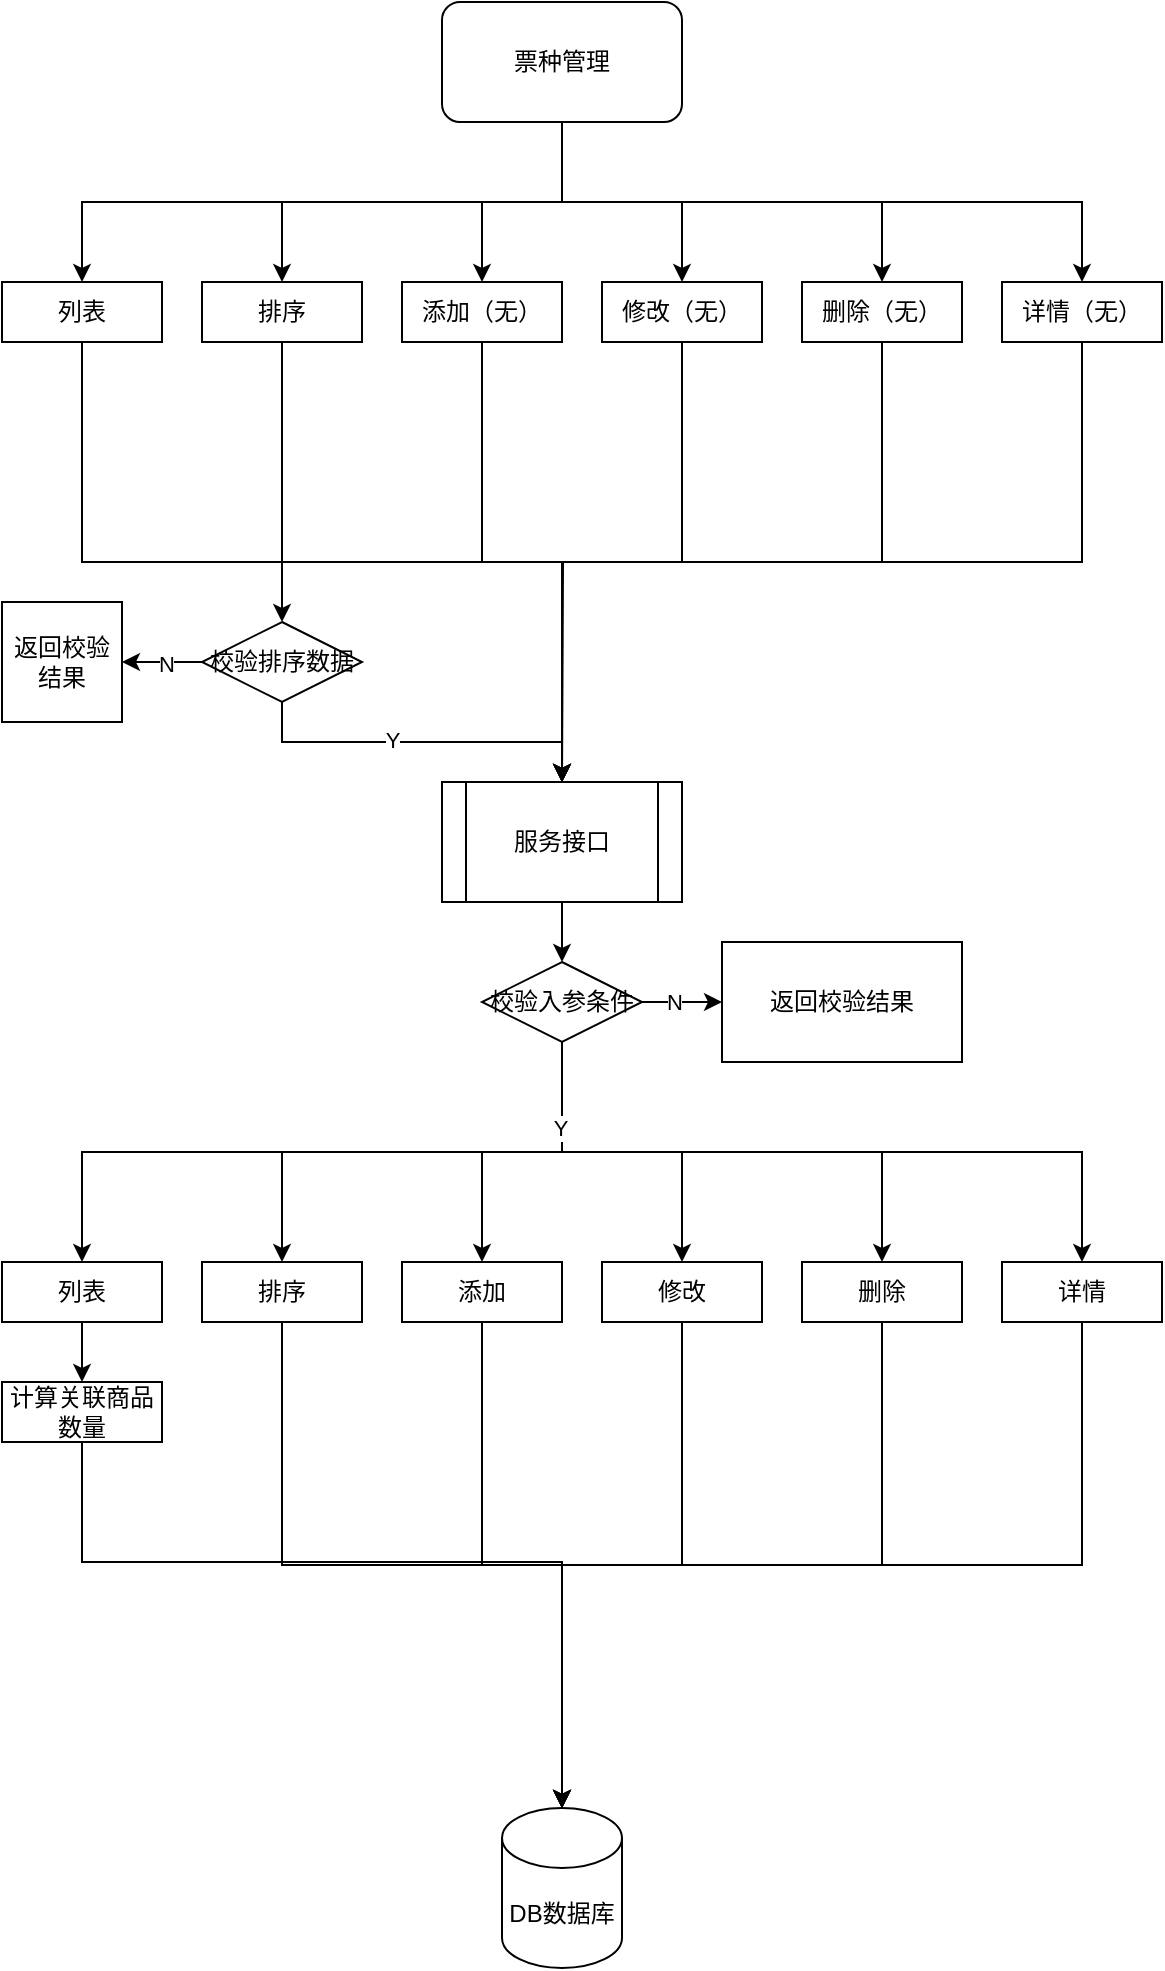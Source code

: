 <mxfile version="20.0.4" type="github" pages="2">
  <diagram id="JeX9rl3rUgD13nwQGrPr" name="票种管理">
    <mxGraphModel dx="1422" dy="754" grid="1" gridSize="10" guides="1" tooltips="1" connect="1" arrows="1" fold="1" page="1" pageScale="1" pageWidth="827" pageHeight="1169" math="0" shadow="0">
      <root>
        <object label="" id="0">
          <mxCell />
        </object>
        <mxCell id="1" parent="0" />
        <mxCell id="nKsr4vJ9wWT-BAdVvBZN-21" style="edgeStyle=orthogonalEdgeStyle;rounded=0;orthogonalLoop=1;jettySize=auto;html=1;exitX=0.5;exitY=1;exitDx=0;exitDy=0;" edge="1" parent="1" source="nKsr4vJ9wWT-BAdVvBZN-1" target="nKsr4vJ9wWT-BAdVvBZN-10">
          <mxGeometry relative="1" as="geometry" />
        </mxCell>
        <mxCell id="nKsr4vJ9wWT-BAdVvBZN-26" style="edgeStyle=orthogonalEdgeStyle;rounded=0;orthogonalLoop=1;jettySize=auto;html=1;exitX=0.5;exitY=1;exitDx=0;exitDy=0;entryX=0.5;entryY=0;entryDx=0;entryDy=0;" edge="1" parent="1" source="nKsr4vJ9wWT-BAdVvBZN-1" target="nKsr4vJ9wWT-BAdVvBZN-11">
          <mxGeometry relative="1" as="geometry" />
        </mxCell>
        <mxCell id="nKsr4vJ9wWT-BAdVvBZN-27" style="edgeStyle=orthogonalEdgeStyle;rounded=0;orthogonalLoop=1;jettySize=auto;html=1;exitX=0.5;exitY=1;exitDx=0;exitDy=0;entryX=0.5;entryY=0;entryDx=0;entryDy=0;" edge="1" parent="1" source="nKsr4vJ9wWT-BAdVvBZN-1" target="nKsr4vJ9wWT-BAdVvBZN-12">
          <mxGeometry relative="1" as="geometry" />
        </mxCell>
        <mxCell id="nKsr4vJ9wWT-BAdVvBZN-28" style="edgeStyle=orthogonalEdgeStyle;rounded=0;orthogonalLoop=1;jettySize=auto;html=1;exitX=0.5;exitY=1;exitDx=0;exitDy=0;entryX=0.5;entryY=0;entryDx=0;entryDy=0;" edge="1" parent="1" source="nKsr4vJ9wWT-BAdVvBZN-1" target="nKsr4vJ9wWT-BAdVvBZN-13">
          <mxGeometry relative="1" as="geometry" />
        </mxCell>
        <mxCell id="nKsr4vJ9wWT-BAdVvBZN-29" style="edgeStyle=orthogonalEdgeStyle;rounded=0;orthogonalLoop=1;jettySize=auto;html=1;exitX=0.5;exitY=1;exitDx=0;exitDy=0;" edge="1" parent="1" source="nKsr4vJ9wWT-BAdVvBZN-1" target="nKsr4vJ9wWT-BAdVvBZN-14">
          <mxGeometry relative="1" as="geometry" />
        </mxCell>
        <mxCell id="nKsr4vJ9wWT-BAdVvBZN-30" style="edgeStyle=orthogonalEdgeStyle;rounded=0;orthogonalLoop=1;jettySize=auto;html=1;exitX=0.5;exitY=1;exitDx=0;exitDy=0;entryX=0.5;entryY=0;entryDx=0;entryDy=0;" edge="1" parent="1" source="nKsr4vJ9wWT-BAdVvBZN-1" target="nKsr4vJ9wWT-BAdVvBZN-9">
          <mxGeometry relative="1" as="geometry" />
        </mxCell>
        <mxCell id="nKsr4vJ9wWT-BAdVvBZN-1" value="&lt;font style=&quot;vertical-align: inherit;&quot;&gt;&lt;font style=&quot;vertical-align: inherit;&quot;&gt;票种管理&lt;/font&gt;&lt;/font&gt;" style="rounded=1;whiteSpace=wrap;html=1;" vertex="1" parent="1">
          <mxGeometry x="240" y="20" width="120" height="60" as="geometry" />
        </mxCell>
        <mxCell id="nKsr4vJ9wWT-BAdVvBZN-31" style="edgeStyle=orthogonalEdgeStyle;rounded=0;orthogonalLoop=1;jettySize=auto;html=1;exitX=0.5;exitY=1;exitDx=0;exitDy=0;entryX=0.5;entryY=0;entryDx=0;entryDy=0;" edge="1" parent="1" source="nKsr4vJ9wWT-BAdVvBZN-9" target="nKsr4vJ9wWT-BAdVvBZN-17">
          <mxGeometry relative="1" as="geometry" />
        </mxCell>
        <mxCell id="nKsr4vJ9wWT-BAdVvBZN-9" value="&lt;font style=&quot;vertical-align: inherit;&quot;&gt;&lt;font style=&quot;vertical-align: inherit;&quot;&gt;列表&lt;/font&gt;&lt;/font&gt;" style="rounded=0;whiteSpace=wrap;html=1;" vertex="1" parent="1">
          <mxGeometry x="20" y="160" width="80" height="30" as="geometry" />
        </mxCell>
        <mxCell id="nKsr4vJ9wWT-BAdVvBZN-38" value="" style="edgeStyle=orthogonalEdgeStyle;rounded=0;orthogonalLoop=1;jettySize=auto;html=1;" edge="1" parent="1" source="nKsr4vJ9wWT-BAdVvBZN-10" target="nKsr4vJ9wWT-BAdVvBZN-37">
          <mxGeometry relative="1" as="geometry" />
        </mxCell>
        <mxCell id="nKsr4vJ9wWT-BAdVvBZN-10" value="&lt;font style=&quot;vertical-align: inherit;&quot;&gt;&lt;font style=&quot;vertical-align: inherit;&quot;&gt;排序&lt;/font&gt;&lt;/font&gt;" style="rounded=0;whiteSpace=wrap;html=1;" vertex="1" parent="1">
          <mxGeometry x="120" y="160" width="80" height="30" as="geometry" />
        </mxCell>
        <mxCell id="nKsr4vJ9wWT-BAdVvBZN-33" style="edgeStyle=orthogonalEdgeStyle;rounded=0;orthogonalLoop=1;jettySize=auto;html=1;exitX=0.5;exitY=1;exitDx=0;exitDy=0;entryX=0.5;entryY=0;entryDx=0;entryDy=0;" edge="1" parent="1" source="nKsr4vJ9wWT-BAdVvBZN-11" target="nKsr4vJ9wWT-BAdVvBZN-17">
          <mxGeometry relative="1" as="geometry" />
        </mxCell>
        <mxCell id="nKsr4vJ9wWT-BAdVvBZN-11" value="&lt;font style=&quot;vertical-align: inherit;&quot;&gt;&lt;font style=&quot;vertical-align: inherit;&quot;&gt;添加（无）&lt;/font&gt;&lt;/font&gt;" style="rounded=0;whiteSpace=wrap;html=1;" vertex="1" parent="1">
          <mxGeometry x="220" y="160" width="80" height="30" as="geometry" />
        </mxCell>
        <mxCell id="nKsr4vJ9wWT-BAdVvBZN-34" style="edgeStyle=orthogonalEdgeStyle;rounded=0;orthogonalLoop=1;jettySize=auto;html=1;exitX=0.5;exitY=1;exitDx=0;exitDy=0;entryX=0.5;entryY=0;entryDx=0;entryDy=0;" edge="1" parent="1" source="nKsr4vJ9wWT-BAdVvBZN-12" target="nKsr4vJ9wWT-BAdVvBZN-17">
          <mxGeometry relative="1" as="geometry" />
        </mxCell>
        <mxCell id="nKsr4vJ9wWT-BAdVvBZN-12" value="&lt;font style=&quot;vertical-align: inherit;&quot;&gt;&lt;font style=&quot;vertical-align: inherit;&quot;&gt;修改（无）&lt;/font&gt;&lt;/font&gt;" style="rounded=0;whiteSpace=wrap;html=1;" vertex="1" parent="1">
          <mxGeometry x="320" y="160" width="80" height="30" as="geometry" />
        </mxCell>
        <mxCell id="nKsr4vJ9wWT-BAdVvBZN-42" style="edgeStyle=orthogonalEdgeStyle;rounded=0;orthogonalLoop=1;jettySize=auto;html=1;exitX=0.5;exitY=1;exitDx=0;exitDy=0;entryX=0.5;entryY=0;entryDx=0;entryDy=0;" edge="1" parent="1" source="nKsr4vJ9wWT-BAdVvBZN-13" target="nKsr4vJ9wWT-BAdVvBZN-17">
          <mxGeometry relative="1" as="geometry" />
        </mxCell>
        <mxCell id="nKsr4vJ9wWT-BAdVvBZN-13" value="&lt;font style=&quot;vertical-align: inherit;&quot;&gt;&lt;font style=&quot;vertical-align: inherit;&quot;&gt;删除（无）&lt;/font&gt;&lt;/font&gt;" style="rounded=0;whiteSpace=wrap;html=1;" vertex="1" parent="1">
          <mxGeometry x="420" y="160" width="80" height="30" as="geometry" />
        </mxCell>
        <mxCell id="nKsr4vJ9wWT-BAdVvBZN-43" style="edgeStyle=orthogonalEdgeStyle;rounded=0;orthogonalLoop=1;jettySize=auto;html=1;exitX=0.5;exitY=1;exitDx=0;exitDy=0;" edge="1" parent="1" source="nKsr4vJ9wWT-BAdVvBZN-14">
          <mxGeometry relative="1" as="geometry">
            <mxPoint x="300" y="410" as="targetPoint" />
          </mxGeometry>
        </mxCell>
        <mxCell id="nKsr4vJ9wWT-BAdVvBZN-14" value="&lt;font style=&quot;vertical-align: inherit;&quot;&gt;&lt;font style=&quot;vertical-align: inherit;&quot;&gt;详情（无）&lt;/font&gt;&lt;/font&gt;" style="rounded=0;whiteSpace=wrap;html=1;" vertex="1" parent="1">
          <mxGeometry x="520" y="160" width="80" height="30" as="geometry" />
        </mxCell>
        <mxCell id="nKsr4vJ9wWT-BAdVvBZN-53" value="" style="edgeStyle=orthogonalEdgeStyle;rounded=0;orthogonalLoop=1;jettySize=auto;html=1;" edge="1" parent="1" source="nKsr4vJ9wWT-BAdVvBZN-17" target="nKsr4vJ9wWT-BAdVvBZN-52">
          <mxGeometry relative="1" as="geometry" />
        </mxCell>
        <mxCell id="nKsr4vJ9wWT-BAdVvBZN-17" value="&lt;font style=&quot;vertical-align: inherit;&quot;&gt;&lt;font style=&quot;vertical-align: inherit;&quot;&gt;服务接口&lt;/font&gt;&lt;/font&gt;" style="shape=process;whiteSpace=wrap;html=1;backgroundOutline=1;" vertex="1" parent="1">
          <mxGeometry x="240" y="410" width="120" height="60" as="geometry" />
        </mxCell>
        <mxCell id="nKsr4vJ9wWT-BAdVvBZN-39" style="edgeStyle=orthogonalEdgeStyle;rounded=0;orthogonalLoop=1;jettySize=auto;html=1;exitX=0.5;exitY=1;exitDx=0;exitDy=0;entryX=0.5;entryY=0;entryDx=0;entryDy=0;" edge="1" parent="1" source="nKsr4vJ9wWT-BAdVvBZN-37" target="nKsr4vJ9wWT-BAdVvBZN-17">
          <mxGeometry relative="1" as="geometry" />
        </mxCell>
        <mxCell id="nKsr4vJ9wWT-BAdVvBZN-40" value="&lt;font style=&quot;vertical-align: inherit;&quot;&gt;&lt;font style=&quot;vertical-align: inherit;&quot;&gt;Y&lt;/font&gt;&lt;/font&gt;" style="edgeLabel;html=1;align=center;verticalAlign=middle;resizable=0;points=[];" vertex="1" connectable="0" parent="nKsr4vJ9wWT-BAdVvBZN-39">
          <mxGeometry x="-0.175" y="1" relative="1" as="geometry">
            <mxPoint as="offset" />
          </mxGeometry>
        </mxCell>
        <mxCell id="nKsr4vJ9wWT-BAdVvBZN-64" value="" style="edgeStyle=orthogonalEdgeStyle;rounded=0;orthogonalLoop=1;jettySize=auto;html=1;" edge="1" parent="1" source="nKsr4vJ9wWT-BAdVvBZN-37" target="nKsr4vJ9wWT-BAdVvBZN-63">
          <mxGeometry relative="1" as="geometry" />
        </mxCell>
        <mxCell id="nKsr4vJ9wWT-BAdVvBZN-71" value="N" style="edgeLabel;html=1;align=center;verticalAlign=middle;resizable=0;points=[];" vertex="1" connectable="0" parent="nKsr4vJ9wWT-BAdVvBZN-64">
          <mxGeometry x="-0.083" y="1" relative="1" as="geometry">
            <mxPoint as="offset" />
          </mxGeometry>
        </mxCell>
        <mxCell id="nKsr4vJ9wWT-BAdVvBZN-37" value="&lt;font style=&quot;vertical-align: inherit;&quot;&gt;&lt;font style=&quot;vertical-align: inherit;&quot;&gt;校验排序数据&lt;/font&gt;&lt;/font&gt;" style="rhombus;whiteSpace=wrap;html=1;rounded=0;" vertex="1" parent="1">
          <mxGeometry x="120" y="330" width="80" height="40" as="geometry" />
        </mxCell>
        <mxCell id="uBiYwDBrasWGu2CiVqUC-5" style="edgeStyle=orthogonalEdgeStyle;rounded=0;orthogonalLoop=1;jettySize=auto;html=1;exitX=0.5;exitY=1;exitDx=0;exitDy=0;entryX=0.5;entryY=0;entryDx=0;entryDy=0;" edge="1" parent="1" source="nKsr4vJ9wWT-BAdVvBZN-44" target="uBiYwDBrasWGu2CiVqUC-4">
          <mxGeometry relative="1" as="geometry" />
        </mxCell>
        <mxCell id="nKsr4vJ9wWT-BAdVvBZN-44" value="&lt;font style=&quot;vertical-align: inherit;&quot;&gt;&lt;font style=&quot;vertical-align: inherit;&quot;&gt;列表&lt;/font&gt;&lt;/font&gt;" style="rounded=0;whiteSpace=wrap;html=1;" vertex="1" parent="1">
          <mxGeometry x="20" y="650" width="80" height="30" as="geometry" />
        </mxCell>
        <mxCell id="uBiYwDBrasWGu2CiVqUC-1" style="edgeStyle=orthogonalEdgeStyle;rounded=0;orthogonalLoop=1;jettySize=auto;html=1;exitX=0.5;exitY=1;exitDx=0;exitDy=0;" edge="1" parent="1" source="nKsr4vJ9wWT-BAdVvBZN-45" target="nKsr4vJ9wWT-BAdVvBZN-76">
          <mxGeometry relative="1" as="geometry" />
        </mxCell>
        <mxCell id="nKsr4vJ9wWT-BAdVvBZN-45" value="&lt;font style=&quot;vertical-align: inherit;&quot;&gt;&lt;font style=&quot;vertical-align: inherit;&quot;&gt;&lt;font style=&quot;vertical-align: inherit;&quot;&gt;&lt;font style=&quot;vertical-align: inherit;&quot;&gt;排序&lt;/font&gt;&lt;/font&gt;&lt;/font&gt;&lt;/font&gt;" style="rounded=0;whiteSpace=wrap;html=1;" vertex="1" parent="1">
          <mxGeometry x="120" y="650" width="80" height="30" as="geometry" />
        </mxCell>
        <mxCell id="uBiYwDBrasWGu2CiVqUC-2" style="edgeStyle=orthogonalEdgeStyle;rounded=0;orthogonalLoop=1;jettySize=auto;html=1;exitX=0.5;exitY=1;exitDx=0;exitDy=0;" edge="1" parent="1" source="nKsr4vJ9wWT-BAdVvBZN-46" target="nKsr4vJ9wWT-BAdVvBZN-76">
          <mxGeometry relative="1" as="geometry" />
        </mxCell>
        <mxCell id="nKsr4vJ9wWT-BAdVvBZN-46" value="&lt;font style=&quot;vertical-align: inherit;&quot;&gt;&lt;font style=&quot;vertical-align: inherit;&quot;&gt;&lt;font style=&quot;vertical-align: inherit;&quot;&gt;&lt;font style=&quot;vertical-align: inherit;&quot;&gt;添加&lt;/font&gt;&lt;/font&gt;&lt;/font&gt;&lt;/font&gt;" style="rounded=0;whiteSpace=wrap;html=1;" vertex="1" parent="1">
          <mxGeometry x="220" y="650" width="80" height="30" as="geometry" />
        </mxCell>
        <mxCell id="uBiYwDBrasWGu2CiVqUC-3" style="edgeStyle=orthogonalEdgeStyle;rounded=0;orthogonalLoop=1;jettySize=auto;html=1;exitX=0.5;exitY=1;exitDx=0;exitDy=0;" edge="1" parent="1" source="nKsr4vJ9wWT-BAdVvBZN-47" target="nKsr4vJ9wWT-BAdVvBZN-76">
          <mxGeometry relative="1" as="geometry" />
        </mxCell>
        <mxCell id="nKsr4vJ9wWT-BAdVvBZN-47" value="&lt;font style=&quot;vertical-align: inherit;&quot;&gt;&lt;font style=&quot;vertical-align: inherit;&quot;&gt;&lt;font style=&quot;vertical-align: inherit;&quot;&gt;&lt;font style=&quot;vertical-align: inherit;&quot;&gt;修改&lt;/font&gt;&lt;/font&gt;&lt;/font&gt;&lt;/font&gt;" style="rounded=0;whiteSpace=wrap;html=1;" vertex="1" parent="1">
          <mxGeometry x="320" y="650" width="80" height="30" as="geometry" />
        </mxCell>
        <mxCell id="nKsr4vJ9wWT-BAdVvBZN-81" style="edgeStyle=orthogonalEdgeStyle;rounded=0;orthogonalLoop=1;jettySize=auto;html=1;exitX=0.5;exitY=1;exitDx=0;exitDy=0;" edge="1" parent="1" source="nKsr4vJ9wWT-BAdVvBZN-48" target="nKsr4vJ9wWT-BAdVvBZN-76">
          <mxGeometry relative="1" as="geometry" />
        </mxCell>
        <mxCell id="nKsr4vJ9wWT-BAdVvBZN-48" value="&lt;font style=&quot;vertical-align: inherit;&quot;&gt;&lt;font style=&quot;vertical-align: inherit;&quot;&gt;&lt;font style=&quot;vertical-align: inherit;&quot;&gt;&lt;font style=&quot;vertical-align: inherit;&quot;&gt;删除&lt;/font&gt;&lt;/font&gt;&lt;/font&gt;&lt;/font&gt;" style="rounded=0;whiteSpace=wrap;html=1;" vertex="1" parent="1">
          <mxGeometry x="420" y="650" width="80" height="30" as="geometry" />
        </mxCell>
        <mxCell id="nKsr4vJ9wWT-BAdVvBZN-82" style="edgeStyle=orthogonalEdgeStyle;rounded=0;orthogonalLoop=1;jettySize=auto;html=1;exitX=0.5;exitY=1;exitDx=0;exitDy=0;entryX=0.5;entryY=0;entryDx=0;entryDy=0;entryPerimeter=0;" edge="1" parent="1" source="nKsr4vJ9wWT-BAdVvBZN-49" target="nKsr4vJ9wWT-BAdVvBZN-76">
          <mxGeometry relative="1" as="geometry" />
        </mxCell>
        <mxCell id="nKsr4vJ9wWT-BAdVvBZN-49" value="&lt;font style=&quot;vertical-align: inherit;&quot;&gt;&lt;font style=&quot;vertical-align: inherit;&quot;&gt;&lt;font style=&quot;vertical-align: inherit;&quot;&gt;&lt;font style=&quot;vertical-align: inherit;&quot;&gt;详情&lt;/font&gt;&lt;/font&gt;&lt;/font&gt;&lt;/font&gt;" style="rounded=0;whiteSpace=wrap;html=1;" vertex="1" parent="1">
          <mxGeometry x="520" y="650" width="80" height="30" as="geometry" />
        </mxCell>
        <mxCell id="nKsr4vJ9wWT-BAdVvBZN-54" style="edgeStyle=orthogonalEdgeStyle;rounded=0;orthogonalLoop=1;jettySize=auto;html=1;exitX=0.5;exitY=1;exitDx=0;exitDy=0;" edge="1" parent="1" source="nKsr4vJ9wWT-BAdVvBZN-52" target="nKsr4vJ9wWT-BAdVvBZN-44">
          <mxGeometry relative="1" as="geometry" />
        </mxCell>
        <mxCell id="nKsr4vJ9wWT-BAdVvBZN-55" style="edgeStyle=orthogonalEdgeStyle;rounded=0;orthogonalLoop=1;jettySize=auto;html=1;exitX=0.5;exitY=1;exitDx=0;exitDy=0;entryX=0.5;entryY=0;entryDx=0;entryDy=0;" edge="1" parent="1" source="nKsr4vJ9wWT-BAdVvBZN-52" target="nKsr4vJ9wWT-BAdVvBZN-45">
          <mxGeometry relative="1" as="geometry" />
        </mxCell>
        <mxCell id="nKsr4vJ9wWT-BAdVvBZN-56" style="edgeStyle=orthogonalEdgeStyle;rounded=0;orthogonalLoop=1;jettySize=auto;html=1;exitX=0.5;exitY=1;exitDx=0;exitDy=0;" edge="1" parent="1" source="nKsr4vJ9wWT-BAdVvBZN-52" target="nKsr4vJ9wWT-BAdVvBZN-46">
          <mxGeometry relative="1" as="geometry" />
        </mxCell>
        <mxCell id="nKsr4vJ9wWT-BAdVvBZN-57" style="edgeStyle=orthogonalEdgeStyle;rounded=0;orthogonalLoop=1;jettySize=auto;html=1;exitX=0.5;exitY=1;exitDx=0;exitDy=0;" edge="1" parent="1" source="nKsr4vJ9wWT-BAdVvBZN-52" target="nKsr4vJ9wWT-BAdVvBZN-47">
          <mxGeometry relative="1" as="geometry" />
        </mxCell>
        <mxCell id="nKsr4vJ9wWT-BAdVvBZN-58" style="edgeStyle=orthogonalEdgeStyle;rounded=0;orthogonalLoop=1;jettySize=auto;html=1;exitX=0.5;exitY=1;exitDx=0;exitDy=0;" edge="1" parent="1" source="nKsr4vJ9wWT-BAdVvBZN-52" target="nKsr4vJ9wWT-BAdVvBZN-48">
          <mxGeometry relative="1" as="geometry" />
        </mxCell>
        <mxCell id="nKsr4vJ9wWT-BAdVvBZN-59" style="edgeStyle=orthogonalEdgeStyle;rounded=0;orthogonalLoop=1;jettySize=auto;html=1;exitX=0.5;exitY=1;exitDx=0;exitDy=0;" edge="1" parent="1" source="nKsr4vJ9wWT-BAdVvBZN-52" target="nKsr4vJ9wWT-BAdVvBZN-49">
          <mxGeometry relative="1" as="geometry" />
        </mxCell>
        <mxCell id="nKsr4vJ9wWT-BAdVvBZN-60" value="&lt;font style=&quot;vertical-align: inherit;&quot;&gt;&lt;font style=&quot;vertical-align: inherit;&quot;&gt;Y&lt;br&gt;&lt;/font&gt;&lt;/font&gt;" style="edgeLabel;html=1;align=center;verticalAlign=middle;resizable=0;points=[];" vertex="1" connectable="0" parent="nKsr4vJ9wWT-BAdVvBZN-59">
          <mxGeometry x="-0.768" y="-1" relative="1" as="geometry">
            <mxPoint as="offset" />
          </mxGeometry>
        </mxCell>
        <mxCell id="nKsr4vJ9wWT-BAdVvBZN-69" style="edgeStyle=orthogonalEdgeStyle;rounded=0;orthogonalLoop=1;jettySize=auto;html=1;exitX=1;exitY=0.5;exitDx=0;exitDy=0;" edge="1" parent="1" source="nKsr4vJ9wWT-BAdVvBZN-52" target="nKsr4vJ9wWT-BAdVvBZN-67">
          <mxGeometry relative="1" as="geometry">
            <Array as="points">
              <mxPoint x="370" y="520" />
              <mxPoint x="370" y="520" />
            </Array>
          </mxGeometry>
        </mxCell>
        <mxCell id="nKsr4vJ9wWT-BAdVvBZN-70" value="N" style="edgeLabel;html=1;align=center;verticalAlign=middle;resizable=0;points=[];" vertex="1" connectable="0" parent="nKsr4vJ9wWT-BAdVvBZN-69">
          <mxGeometry x="-0.192" relative="1" as="geometry">
            <mxPoint as="offset" />
          </mxGeometry>
        </mxCell>
        <mxCell id="nKsr4vJ9wWT-BAdVvBZN-52" value="&lt;font style=&quot;vertical-align: inherit;&quot;&gt;&lt;font style=&quot;vertical-align: inherit;&quot;&gt;校验入参条件&lt;/font&gt;&lt;/font&gt;" style="rhombus;whiteSpace=wrap;html=1;" vertex="1" parent="1">
          <mxGeometry x="260" y="500" width="80" height="40" as="geometry" />
        </mxCell>
        <mxCell id="nKsr4vJ9wWT-BAdVvBZN-63" value="&lt;font style=&quot;vertical-align: inherit;&quot;&gt;&lt;font style=&quot;vertical-align: inherit;&quot;&gt;返回校验结果&lt;/font&gt;&lt;/font&gt;" style="rounded=0;whiteSpace=wrap;html=1;" vertex="1" parent="1">
          <mxGeometry x="20" y="320" width="60" height="60" as="geometry" />
        </mxCell>
        <mxCell id="nKsr4vJ9wWT-BAdVvBZN-67" value="&lt;font style=&quot;vertical-align: inherit;&quot;&gt;&lt;font style=&quot;vertical-align: inherit;&quot;&gt;返回校验结果&lt;/font&gt;&lt;/font&gt;" style="whiteSpace=wrap;html=1;" vertex="1" parent="1">
          <mxGeometry x="380" y="490" width="120" height="60" as="geometry" />
        </mxCell>
        <mxCell id="nKsr4vJ9wWT-BAdVvBZN-76" value="DB数据库" style="shape=cylinder3;whiteSpace=wrap;html=1;boundedLbl=1;backgroundOutline=1;size=15;" vertex="1" parent="1">
          <mxGeometry x="270" y="923" width="60" height="80" as="geometry" />
        </mxCell>
        <mxCell id="uBiYwDBrasWGu2CiVqUC-6" style="edgeStyle=orthogonalEdgeStyle;rounded=0;orthogonalLoop=1;jettySize=auto;html=1;exitX=0.5;exitY=1;exitDx=0;exitDy=0;" edge="1" parent="1" source="uBiYwDBrasWGu2CiVqUC-4" target="nKsr4vJ9wWT-BAdVvBZN-76">
          <mxGeometry relative="1" as="geometry">
            <Array as="points">
              <mxPoint x="60" y="800" />
              <mxPoint x="300" y="800" />
            </Array>
          </mxGeometry>
        </mxCell>
        <mxCell id="uBiYwDBrasWGu2CiVqUC-4" value="&lt;font style=&quot;vertical-align: inherit;&quot;&gt;&lt;font style=&quot;vertical-align: inherit;&quot;&gt;计算关联商品数量&lt;/font&gt;&lt;/font&gt;" style="rounded=0;whiteSpace=wrap;html=1;" vertex="1" parent="1">
          <mxGeometry x="20" y="710" width="80" height="30" as="geometry" />
        </mxCell>
      </root>
    </mxGraphModel>
  </diagram>
  <diagram id="vEES1dQlpmMwq2WRr-lc" name="POI管理">
    <mxGraphModel dx="1673" dy="887" grid="1" gridSize="10" guides="1" tooltips="1" connect="1" arrows="1" fold="1" page="1" pageScale="1" pageWidth="827" pageHeight="1169" math="0" shadow="0">
      <root>
        <mxCell id="0" />
        <mxCell id="1" parent="0" />
        <mxCell id="sIgTFmCxImB9DaH76uzb-3" style="edgeStyle=orthogonalEdgeStyle;rounded=0;orthogonalLoop=1;jettySize=auto;html=1;exitX=0.5;exitY=1;exitDx=0;exitDy=0;" edge="1" parent="1" source="sIgTFmCxImB9DaH76uzb-1" target="sIgTFmCxImB9DaH76uzb-2">
          <mxGeometry relative="1" as="geometry" />
        </mxCell>
        <mxCell id="sIgTFmCxImB9DaH76uzb-1" value="POI管理" style="rounded=1;whiteSpace=wrap;html=1;" vertex="1" parent="1">
          <mxGeometry x="10" y="30" width="120" height="60" as="geometry" />
        </mxCell>
        <mxCell id="sIgTFmCxImB9DaH76uzb-5" value="" style="edgeStyle=orthogonalEdgeStyle;rounded=0;orthogonalLoop=1;jettySize=auto;html=1;" edge="1" parent="1" source="sIgTFmCxImB9DaH76uzb-2" target="sIgTFmCxImB9DaH76uzb-4">
          <mxGeometry relative="1" as="geometry" />
        </mxCell>
        <mxCell id="sIgTFmCxImB9DaH76uzb-2" value="列表" style="rounded=0;whiteSpace=wrap;html=1;" vertex="1" parent="1">
          <mxGeometry x="32" y="130" width="76" height="30" as="geometry" />
        </mxCell>
        <mxCell id="sIgTFmCxImB9DaH76uzb-4" value="POI数据服务接口" style="shape=process;whiteSpace=wrap;html=1;backgroundOutline=1;rounded=0;" vertex="1" parent="1">
          <mxGeometry x="10" y="225" width="120" height="60" as="geometry" />
        </mxCell>
        <mxCell id="b4T6lsJXHv8EBlXpnyoT-3" style="edgeStyle=orthogonalEdgeStyle;rounded=0;orthogonalLoop=1;jettySize=auto;html=1;exitX=0.5;exitY=1;exitDx=0;exitDy=0;entryX=0.5;entryY=0;entryDx=0;entryDy=0;" edge="1" parent="1" source="b4T6lsJXHv8EBlXpnyoT-1" target="b4T6lsJXHv8EBlXpnyoT-2">
          <mxGeometry relative="1" as="geometry" />
        </mxCell>
        <mxCell id="b4T6lsJXHv8EBlXpnyoT-1" value="POI查询详情" style="rounded=1;whiteSpace=wrap;html=1;" vertex="1" parent="1">
          <mxGeometry x="354" y="30" width="120" height="60" as="geometry" />
        </mxCell>
        <mxCell id="MEzdlaklcQ6WcJI_yrkf-2" value="" style="edgeStyle=orthogonalEdgeStyle;rounded=0;orthogonalLoop=1;jettySize=auto;html=1;" edge="1" parent="1" source="b4T6lsJXHv8EBlXpnyoT-2" target="MEzdlaklcQ6WcJI_yrkf-1">
          <mxGeometry relative="1" as="geometry" />
        </mxCell>
        <mxCell id="b4T6lsJXHv8EBlXpnyoT-2" value="当前POI下所有SPU列表" style="rounded=0;whiteSpace=wrap;html=1;" vertex="1" parent="1">
          <mxGeometry x="376" y="130" width="76" height="30" as="geometry" />
        </mxCell>
        <mxCell id="MEzdlaklcQ6WcJI_yrkf-15" style="edgeStyle=orthogonalEdgeStyle;rounded=0;orthogonalLoop=1;jettySize=auto;html=1;exitX=0.5;exitY=1;exitDx=0;exitDy=0;entryX=0.5;entryY=0;entryDx=0;entryDy=0;" edge="1" parent="1" source="b4T6lsJXHv8EBlXpnyoT-4" target="MEzdlaklcQ6WcJI_yrkf-9">
          <mxGeometry relative="1" as="geometry" />
        </mxCell>
        <mxCell id="MEzdlaklcQ6WcJI_yrkf-16" style="edgeStyle=orthogonalEdgeStyle;rounded=0;orthogonalLoop=1;jettySize=auto;html=1;exitX=0.5;exitY=1;exitDx=0;exitDy=0;entryX=0.5;entryY=0;entryDx=0;entryDy=0;" edge="1" parent="1" source="b4T6lsJXHv8EBlXpnyoT-4" target="MEzdlaklcQ6WcJI_yrkf-10">
          <mxGeometry relative="1" as="geometry" />
        </mxCell>
        <mxCell id="MEzdlaklcQ6WcJI_yrkf-17" style="edgeStyle=orthogonalEdgeStyle;rounded=0;orthogonalLoop=1;jettySize=auto;html=1;exitX=0.5;exitY=1;exitDx=0;exitDy=0;" edge="1" parent="1" source="b4T6lsJXHv8EBlXpnyoT-4" target="MEzdlaklcQ6WcJI_yrkf-11">
          <mxGeometry relative="1" as="geometry" />
        </mxCell>
        <mxCell id="MEzdlaklcQ6WcJI_yrkf-18" style="edgeStyle=orthogonalEdgeStyle;rounded=0;orthogonalLoop=1;jettySize=auto;html=1;exitX=0.5;exitY=1;exitDx=0;exitDy=0;" edge="1" parent="1" source="b4T6lsJXHv8EBlXpnyoT-4" target="MEzdlaklcQ6WcJI_yrkf-12">
          <mxGeometry relative="1" as="geometry" />
        </mxCell>
        <mxCell id="MEzdlaklcQ6WcJI_yrkf-19" style="edgeStyle=orthogonalEdgeStyle;rounded=0;orthogonalLoop=1;jettySize=auto;html=1;exitX=0.5;exitY=1;exitDx=0;exitDy=0;entryX=0.5;entryY=0;entryDx=0;entryDy=0;" edge="1" parent="1" source="b4T6lsJXHv8EBlXpnyoT-4" target="MEzdlaklcQ6WcJI_yrkf-13">
          <mxGeometry relative="1" as="geometry" />
        </mxCell>
        <mxCell id="b4T6lsJXHv8EBlXpnyoT-4" value="服务接口" style="shape=process;whiteSpace=wrap;html=1;backgroundOutline=1;" vertex="1" parent="1">
          <mxGeometry x="354" y="300" width="120" height="60" as="geometry" />
        </mxCell>
        <mxCell id="MEzdlaklcQ6WcJI_yrkf-3" style="edgeStyle=orthogonalEdgeStyle;rounded=0;orthogonalLoop=1;jettySize=auto;html=1;exitX=0.5;exitY=1;exitDx=0;exitDy=0;" edge="1" parent="1" source="MEzdlaklcQ6WcJI_yrkf-1" target="b4T6lsJXHv8EBlXpnyoT-4">
          <mxGeometry relative="1" as="geometry" />
        </mxCell>
        <mxCell id="MEzdlaklcQ6WcJI_yrkf-4" value="Y" style="edgeLabel;html=1;align=center;verticalAlign=middle;resizable=0;points=[];" vertex="1" connectable="0" parent="MEzdlaklcQ6WcJI_yrkf-3">
          <mxGeometry x="-0.333" y="1" relative="1" as="geometry">
            <mxPoint as="offset" />
          </mxGeometry>
        </mxCell>
        <mxCell id="MEzdlaklcQ6WcJI_yrkf-6" style="edgeStyle=orthogonalEdgeStyle;rounded=0;orthogonalLoop=1;jettySize=auto;html=1;exitX=1;exitY=0.5;exitDx=0;exitDy=0;" edge="1" parent="1" source="MEzdlaklcQ6WcJI_yrkf-1" target="MEzdlaklcQ6WcJI_yrkf-5">
          <mxGeometry relative="1" as="geometry" />
        </mxCell>
        <mxCell id="MEzdlaklcQ6WcJI_yrkf-7" value="N" style="edgeLabel;html=1;align=center;verticalAlign=middle;resizable=0;points=[];" vertex="1" connectable="0" parent="MEzdlaklcQ6WcJI_yrkf-6">
          <mxGeometry x="-0.41" relative="1" as="geometry">
            <mxPoint as="offset" />
          </mxGeometry>
        </mxCell>
        <mxCell id="MEzdlaklcQ6WcJI_yrkf-1" value="校验入参" style="rhombus;whiteSpace=wrap;html=1;rounded=0;" vertex="1" parent="1">
          <mxGeometry x="374" y="190" width="80" height="50" as="geometry" />
        </mxCell>
        <mxCell id="MEzdlaklcQ6WcJI_yrkf-5" value="返回验证结果" style="rounded=0;whiteSpace=wrap;html=1;" vertex="1" parent="1">
          <mxGeometry x="490" y="200" width="76" height="30" as="geometry" />
        </mxCell>
        <mxCell id="MEzdlaklcQ6WcJI_yrkf-9" value="列表" style="rounded=0;whiteSpace=wrap;html=1;" vertex="1" parent="1">
          <mxGeometry x="176" y="455" width="76" height="30" as="geometry" />
        </mxCell>
        <mxCell id="MEzdlaklcQ6WcJI_yrkf-10" value="排序" style="rounded=0;whiteSpace=wrap;html=1;" vertex="1" parent="1">
          <mxGeometry x="276" y="455" width="76" height="30" as="geometry" />
        </mxCell>
        <mxCell id="MEzdlaklcQ6WcJI_yrkf-11" value="添加" style="rounded=0;whiteSpace=wrap;html=1;" vertex="1" parent="1">
          <mxGeometry x="376" y="455" width="76" height="30" as="geometry" />
        </mxCell>
        <mxCell id="MEzdlaklcQ6WcJI_yrkf-12" value="删除" style="rounded=0;whiteSpace=wrap;html=1;" vertex="1" parent="1">
          <mxGeometry x="476" y="455" width="76" height="30" as="geometry" />
        </mxCell>
        <mxCell id="MEzdlaklcQ6WcJI_yrkf-13" value="修改" style="rounded=0;whiteSpace=wrap;html=1;" vertex="1" parent="1">
          <mxGeometry x="576" y="455" width="76" height="30" as="geometry" />
        </mxCell>
        <mxCell id="MEzdlaklcQ6WcJI_yrkf-22" value="SPU列表" style="rounded=0;whiteSpace=wrap;html=1;" vertex="1" parent="1">
          <mxGeometry x="176" y="530" width="76" height="30" as="geometry" />
        </mxCell>
        <mxCell id="MEzdlaklcQ6WcJI_yrkf-23" value="SPU信息" style="rounded=0;whiteSpace=wrap;html=1;" vertex="1" parent="1">
          <mxGeometry x="176" y="600" width="76" height="30" as="geometry" />
        </mxCell>
        <mxCell id="MEzdlaklcQ6WcJI_yrkf-24" value="票种信息" style="rounded=0;whiteSpace=wrap;html=1;" vertex="1" parent="1">
          <mxGeometry x="176" y="660" width="76" height="30" as="geometry" />
        </mxCell>
      </root>
    </mxGraphModel>
  </diagram>
</mxfile>
